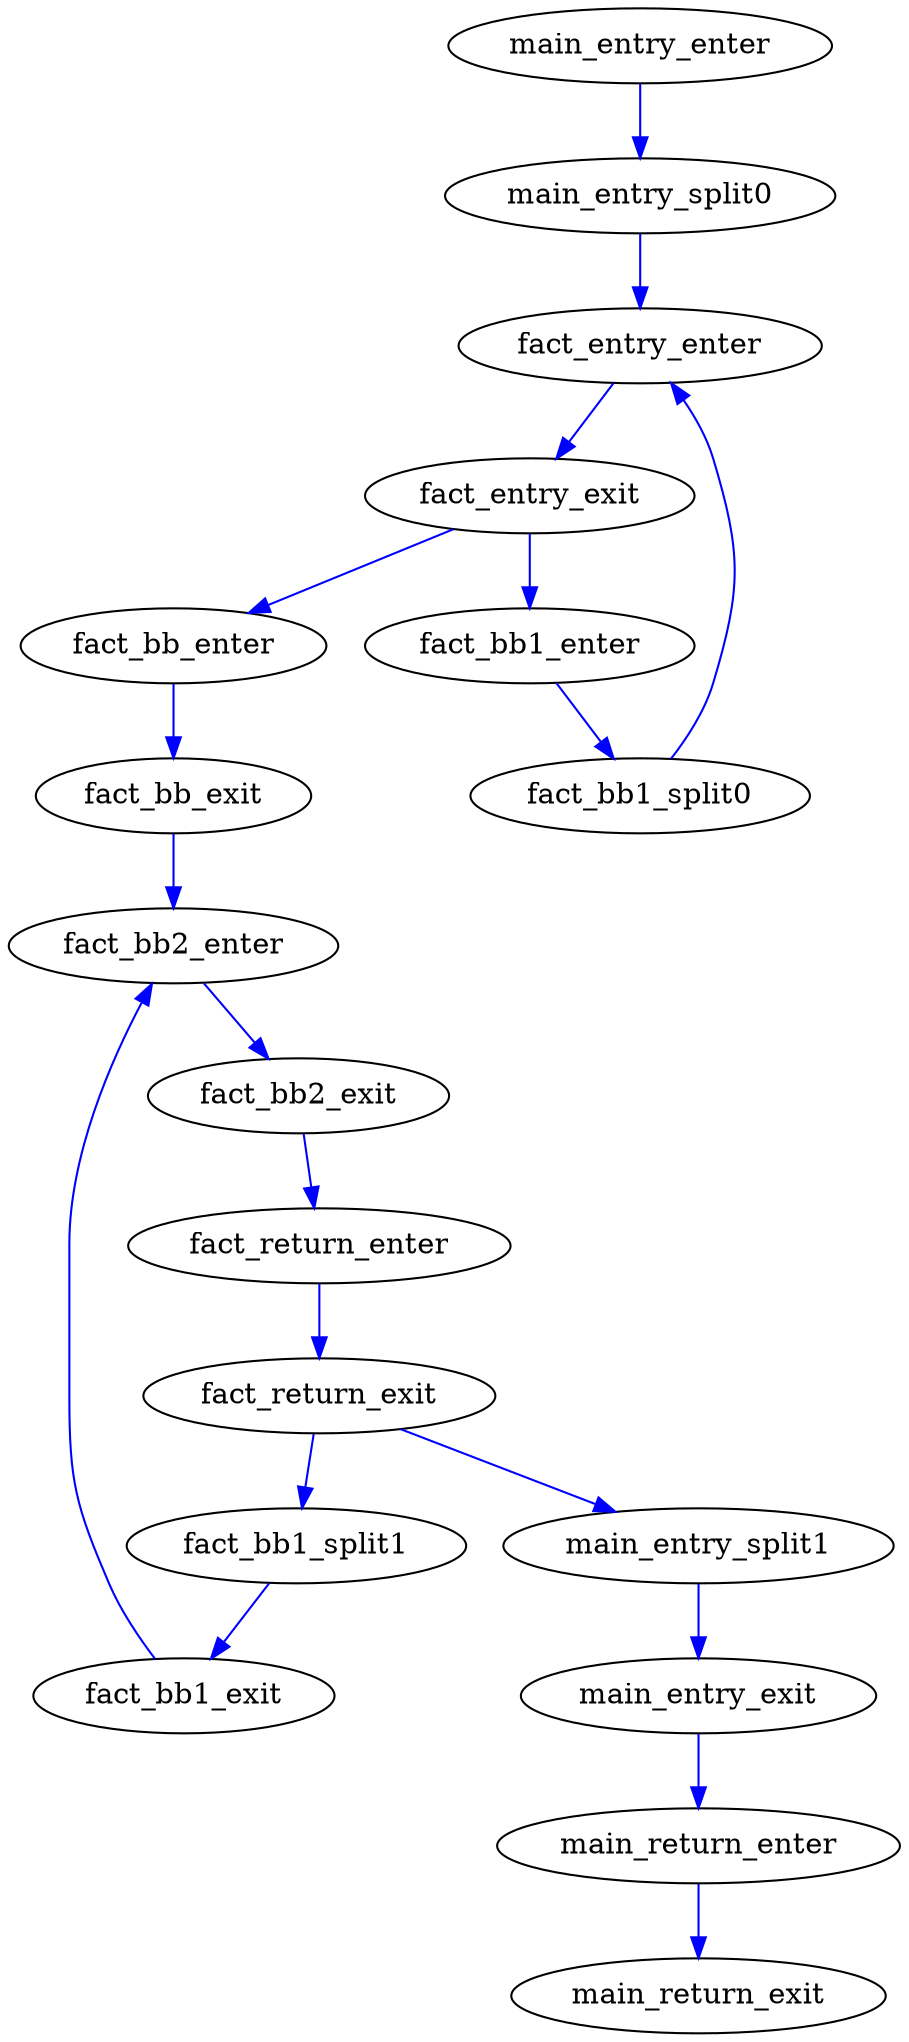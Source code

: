 digraph test9 {
edge [color=Blue]
{rank=min; main_entry_enter}

main_return_exit [label="main_return_exit"]
main_return_enter [label="main_return_enter"]
fact_entry_enter [label="fact_entry_enter"]
main_entry_split1 [label="main_entry_split1"]
main_entry_split0 [label="main_entry_split0"]
main_entry_exit [label="main_entry_exit"]
main_entry_enter [label="main_entry_enter"]
fact_return_exit [label="fact_return_exit"]
fact_return_enter [label="fact_return_enter"]
fact_bb2_exit [label="fact_bb2_exit"]
fact_return_exit [label="fact_return_exit"]
fact_entry_enter [label="fact_entry_enter"]
fact_bb1_split1 [label="fact_bb1_split1"]
fact_bb1_split0 [label="fact_bb1_split0"]
fact_bb1_exit [label="fact_bb1_exit"]
fact_bb2_enter [label="fact_bb2_enter"]
fact_bb_exit [label="fact_bb_exit"]
fact_bb1_enter [label="fact_bb1_enter"]
fact_bb_enter [label="fact_bb_enter"]
fact_entry_exit [label="fact_entry_exit"]
fact_entry_enter [label="fact_entry_enter"]

main_return_enter->main_return_exit
main_entry_exit->main_return_enter
main_entry_split1->main_entry_exit
fact_return_exit->main_entry_split1
main_entry_split0->fact_entry_enter
main_entry_enter->main_entry_split0
fact_return_enter->fact_return_exit
fact_bb2_exit->fact_return_enter
fact_bb2_enter->fact_bb2_exit
fact_bb1_exit->fact_bb2_enter
fact_bb1_split1->fact_bb1_exit
fact_return_exit->fact_bb1_split1
fact_bb1_split0->fact_entry_enter
fact_bb1_enter->fact_bb1_split0
fact_bb_exit->fact_bb2_enter
fact_bb_enter->fact_bb_exit
fact_entry_exit->fact_bb1_enter
fact_entry_exit->fact_bb_enter
fact_entry_enter->fact_entry_exit
}
